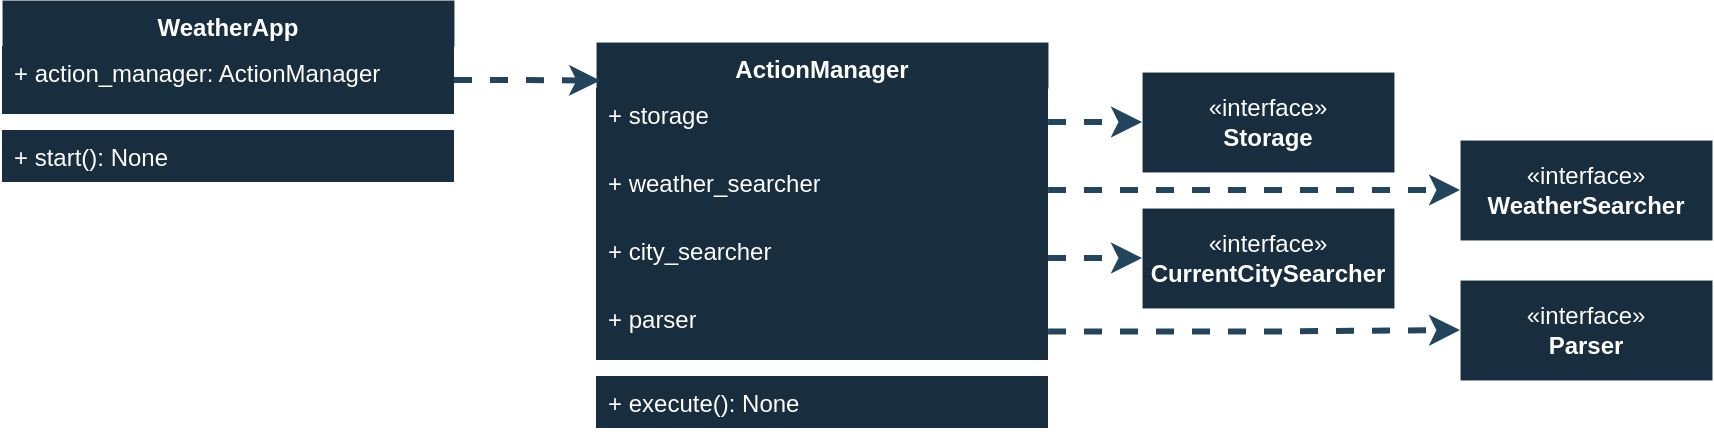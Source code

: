 <mxfile version="22.1.16" type="github" pages="6">
  <diagram id="KuB1bS36A-H7sEzaAtx8" name="New_scheme">
    <mxGraphModel dx="236" dy="543" grid="0" gridSize="10" guides="1" tooltips="1" connect="1" arrows="1" fold="1" page="0" pageScale="1" pageWidth="850" pageHeight="1100" math="0" shadow="0">
      <root>
        <mxCell id="0" />
        <mxCell id="1" parent="0" />
        <mxCell id="eSLVxl0qPu1PVSJZJWVA-12" value="WeatherApp" style="swimlane;fontStyle=1;align=center;verticalAlign=top;childLayout=stackLayout;horizontal=1;startSize=23;horizontalStack=0;resizeParent=1;resizeParentMax=0;resizeLast=0;collapsible=1;marginBottom=0;whiteSpace=wrap;html=1;labelBackgroundColor=none;fillColor=#182E3E;strokeColor=#FFFFFF;fontColor=#FFFFFF;strokeWidth=0;" parent="1" vertex="1">
          <mxGeometry x="1171" y="109" width="226" height="91" as="geometry" />
        </mxCell>
        <mxCell id="eSLVxl0qPu1PVSJZJWVA-44" value="+ action_manager: ActionManager" style="text;strokeColor=none;fillColor=#182E3E;align=left;verticalAlign=top;spacingLeft=4;spacingRight=4;overflow=hidden;rotatable=0;points=[[0,0.5],[1,0.5]];portConstraint=eastwest;whiteSpace=wrap;html=1;labelBackgroundColor=none;fontColor=#FFFFFF;" parent="eSLVxl0qPu1PVSJZJWVA-12" vertex="1">
          <mxGeometry y="23" width="226" height="34" as="geometry" />
        </mxCell>
        <mxCell id="eSLVxl0qPu1PVSJZJWVA-13" value="" style="line;strokeWidth=1;fillColor=#182E3E;align=left;verticalAlign=middle;spacingTop=-1;spacingLeft=3;spacingRight=3;rotatable=0;labelPosition=right;points=[];portConstraint=eastwest;strokeColor=#FFFFFF;labelBackgroundColor=none;fontColor=#FFFFFF;" parent="eSLVxl0qPu1PVSJZJWVA-12" vertex="1">
          <mxGeometry y="57" width="226" height="8" as="geometry" />
        </mxCell>
        <mxCell id="eSLVxl0qPu1PVSJZJWVA-15" value="+ start(): None" style="text;strokeColor=none;fillColor=#182E3E;align=left;verticalAlign=top;spacingLeft=4;spacingRight=4;overflow=hidden;rotatable=0;points=[[0,0.5],[1,0.5]];portConstraint=eastwest;whiteSpace=wrap;html=1;labelBackgroundColor=none;fontColor=#FFFFFF;" parent="eSLVxl0qPu1PVSJZJWVA-12" vertex="1">
          <mxGeometry y="65" width="226" height="26" as="geometry" />
        </mxCell>
        <mxCell id="GuUx6wy-cn_m_5eSOaul-1" value="«interface»&lt;br&gt;&lt;b&gt;CurrentCitySearcher&lt;/b&gt;" style="html=1;whiteSpace=wrap;labelBackgroundColor=none;fillColor=#182E3E;strokeColor=#FFFFFF;fontColor=#FFFFFF;strokeWidth=0;" parent="1" vertex="1">
          <mxGeometry x="1741" y="213" width="126" height="50" as="geometry" />
        </mxCell>
        <mxCell id="GuUx6wy-cn_m_5eSOaul-2" value="«interface»&lt;br&gt;&lt;b&gt;WeatherSearcher&lt;/b&gt;" style="html=1;whiteSpace=wrap;labelBackgroundColor=none;fillColor=#182E3E;strokeColor=#FFFFFF;fontColor=#FFFFFF;strokeWidth=0;" parent="1" vertex="1">
          <mxGeometry x="1900" y="179" width="126" height="50" as="geometry" />
        </mxCell>
        <mxCell id="GuUx6wy-cn_m_5eSOaul-3" value="«interface»&lt;br&gt;&lt;b&gt;Storage&lt;/b&gt;" style="html=1;whiteSpace=wrap;labelBackgroundColor=none;fillColor=#182E3E;strokeColor=#FFFFFF;fontColor=#FFFFFF;strokeWidth=0;" parent="1" vertex="1">
          <mxGeometry x="1741" y="145" width="126" height="50" as="geometry" />
        </mxCell>
        <mxCell id="GuUx6wy-cn_m_5eSOaul-16" style="edgeStyle=orthogonalEdgeStyle;rounded=0;orthogonalLoop=1;jettySize=auto;html=1;exitX=1;exitY=0.5;exitDx=0;exitDy=0;entryX=0;entryY=0.5;entryDx=0;entryDy=0;dashed=1;strokeWidth=3;strokeColor=#23445D;" parent="1" source="GuUx6wy-cn_m_5eSOaul-8" target="GuUx6wy-cn_m_5eSOaul-3" edge="1">
          <mxGeometry relative="1" as="geometry" />
        </mxCell>
        <mxCell id="GuUx6wy-cn_m_5eSOaul-17" style="edgeStyle=orthogonalEdgeStyle;rounded=0;orthogonalLoop=1;jettySize=auto;html=1;exitX=1;exitY=0.5;exitDx=0;exitDy=0;entryX=0;entryY=0.5;entryDx=0;entryDy=0;strokeColor=#23445D;dashed=1;strokeWidth=3;" parent="1" source="GuUx6wy-cn_m_5eSOaul-9" target="GuUx6wy-cn_m_5eSOaul-2" edge="1">
          <mxGeometry relative="1" as="geometry" />
        </mxCell>
        <mxCell id="A5em4rU-gxryMQRluAC--3" style="edgeStyle=orthogonalEdgeStyle;rounded=0;orthogonalLoop=1;jettySize=auto;html=1;exitX=1;exitY=0.75;exitDx=0;exitDy=0;entryX=0;entryY=0.5;entryDx=0;entryDy=0;dashed=1;strokeWidth=3;strokeColor=#23445D;" edge="1" parent="1" source="GuUx6wy-cn_m_5eSOaul-7" target="A5em4rU-gxryMQRluAC--2">
          <mxGeometry relative="1" as="geometry" />
        </mxCell>
        <mxCell id="GuUx6wy-cn_m_5eSOaul-7" value="ActionManager" style="swimlane;fontStyle=1;align=center;verticalAlign=top;childLayout=stackLayout;horizontal=1;startSize=23;horizontalStack=0;resizeParent=1;resizeParentMax=0;resizeLast=0;collapsible=1;marginBottom=0;whiteSpace=wrap;html=1;labelBackgroundColor=none;fillColor=#182E3E;strokeColor=#FFFFFF;fontColor=#FFFFFF;strokeWidth=0;" parent="1" vertex="1">
          <mxGeometry x="1468" y="130" width="226" height="193" as="geometry" />
        </mxCell>
        <mxCell id="GuUx6wy-cn_m_5eSOaul-8" value="+ storage" style="text;strokeColor=none;fillColor=#182E3E;align=left;verticalAlign=top;spacingLeft=4;spacingRight=4;overflow=hidden;rotatable=0;points=[[0,0.5],[1,0.5]];portConstraint=eastwest;whiteSpace=wrap;html=1;labelBackgroundColor=none;fontColor=#FFFFFF;" parent="GuUx6wy-cn_m_5eSOaul-7" vertex="1">
          <mxGeometry y="23" width="226" height="34" as="geometry" />
        </mxCell>
        <mxCell id="GuUx6wy-cn_m_5eSOaul-9" value="+ weather_searcher" style="text;strokeColor=none;fillColor=#182E3E;align=left;verticalAlign=top;spacingLeft=4;spacingRight=4;overflow=hidden;rotatable=0;points=[[0,0.5],[1,0.5]];portConstraint=eastwest;whiteSpace=wrap;html=1;labelBackgroundColor=none;fontColor=#FFFFFF;" parent="GuUx6wy-cn_m_5eSOaul-7" vertex="1">
          <mxGeometry y="57" width="226" height="34" as="geometry" />
        </mxCell>
        <mxCell id="GuUx6wy-cn_m_5eSOaul-10" value="+ city_searcher" style="text;strokeColor=none;fillColor=#182E3E;align=left;verticalAlign=top;spacingLeft=4;spacingRight=4;overflow=hidden;rotatable=0;points=[[0,0.5],[1,0.5]];portConstraint=eastwest;whiteSpace=wrap;html=1;labelBackgroundColor=none;fontColor=#FFFFFF;" parent="GuUx6wy-cn_m_5eSOaul-7" vertex="1">
          <mxGeometry y="91" width="226" height="34" as="geometry" />
        </mxCell>
        <mxCell id="A5em4rU-gxryMQRluAC--1" value="+ parser" style="text;strokeColor=none;fillColor=#182E3E;align=left;verticalAlign=top;spacingLeft=4;spacingRight=4;overflow=hidden;rotatable=0;points=[[0,0.5],[1,0.5]];portConstraint=eastwest;whiteSpace=wrap;html=1;labelBackgroundColor=none;fontColor=#FFFFFF;" vertex="1" parent="GuUx6wy-cn_m_5eSOaul-7">
          <mxGeometry y="125" width="226" height="34" as="geometry" />
        </mxCell>
        <mxCell id="GuUx6wy-cn_m_5eSOaul-12" value="" style="line;strokeWidth=1;fillColor=#182E3E;align=left;verticalAlign=middle;spacingTop=-1;spacingLeft=3;spacingRight=3;rotatable=0;labelPosition=right;points=[];portConstraint=eastwest;strokeColor=#FFFFFF;labelBackgroundColor=none;fontColor=#FFFFFF;" parent="GuUx6wy-cn_m_5eSOaul-7" vertex="1">
          <mxGeometry y="159" width="226" height="8" as="geometry" />
        </mxCell>
        <mxCell id="GuUx6wy-cn_m_5eSOaul-13" value="+ execute(): None" style="text;strokeColor=none;fillColor=#182E3E;align=left;verticalAlign=top;spacingLeft=4;spacingRight=4;overflow=hidden;rotatable=0;points=[[0,0.5],[1,0.5]];portConstraint=eastwest;whiteSpace=wrap;html=1;labelBackgroundColor=none;fontColor=#FFFFFF;" parent="GuUx6wy-cn_m_5eSOaul-7" vertex="1">
          <mxGeometry y="167" width="226" height="26" as="geometry" />
        </mxCell>
        <mxCell id="GuUx6wy-cn_m_5eSOaul-14" style="edgeStyle=orthogonalEdgeStyle;rounded=0;orthogonalLoop=1;jettySize=auto;html=1;exitX=1;exitY=0.5;exitDx=0;exitDy=0;entryX=0.009;entryY=0.1;entryDx=0;entryDy=0;entryPerimeter=0;dashed=1;strokeWidth=3;strokeColor=#23445D;" parent="1" source="eSLVxl0qPu1PVSJZJWVA-44" target="GuUx6wy-cn_m_5eSOaul-7" edge="1">
          <mxGeometry relative="1" as="geometry" />
        </mxCell>
        <mxCell id="GuUx6wy-cn_m_5eSOaul-18" style="edgeStyle=orthogonalEdgeStyle;rounded=0;orthogonalLoop=1;jettySize=auto;html=1;exitX=1;exitY=0.5;exitDx=0;exitDy=0;entryX=0;entryY=0.5;entryDx=0;entryDy=0;strokeColor=#23445D;dashed=1;strokeWidth=3;" parent="1" source="GuUx6wy-cn_m_5eSOaul-10" target="GuUx6wy-cn_m_5eSOaul-1" edge="1">
          <mxGeometry relative="1" as="geometry" />
        </mxCell>
        <mxCell id="A5em4rU-gxryMQRluAC--2" value="«interface»&lt;br&gt;&lt;b&gt;Parser&lt;/b&gt;" style="html=1;whiteSpace=wrap;labelBackgroundColor=none;fillColor=#182E3E;strokeColor=#FFFFFF;fontColor=#FFFFFF;strokeWidth=0;" vertex="1" parent="1">
          <mxGeometry x="1900" y="249" width="126" height="50" as="geometry" />
        </mxCell>
      </root>
    </mxGraphModel>
  </diagram>
  <diagram id="93b1b9ACabe2tigzqsOj" name="entire_scheme">
    <mxGraphModel dx="-394" dy="433" grid="0" gridSize="10" guides="1" tooltips="1" connect="1" arrows="1" fold="1" page="0" pageScale="1" pageWidth="850" pageHeight="1100" math="0" shadow="0">
      <root>
        <mxCell id="0" />
        <mxCell id="1" parent="0" />
        <mxCell id="PZ9x3JFM8YZ8waJb4UYE-1" value="GetterApiResponse" style="swimlane;fontStyle=1;align=center;verticalAlign=top;childLayout=stackLayout;horizontal=1;startSize=26;horizontalStack=0;resizeParent=1;resizeParentMax=0;resizeLast=0;collapsible=1;marginBottom=0;whiteSpace=wrap;html=1;labelBackgroundColor=none;fillColor=#182E3E;strokeColor=#FFFFFF;fontColor=#FFFFFF;strokeWidth=0;" parent="1" vertex="1">
          <mxGeometry x="1132" y="648" width="200" height="86" as="geometry" />
        </mxCell>
        <mxCell id="PZ9x3JFM8YZ8waJb4UYE-2" value="" style="line;strokeWidth=1;fillColor=none;align=left;verticalAlign=middle;spacingTop=-1;spacingLeft=3;spacingRight=3;rotatable=0;labelPosition=right;points=[];portConstraint=eastwest;strokeColor=#FFFFFF;labelBackgroundColor=none;fontColor=#FFFFFF;" parent="PZ9x3JFM8YZ8waJb4UYE-1" vertex="1">
          <mxGeometry y="26" width="200" height="8" as="geometry" />
        </mxCell>
        <mxCell id="PZ9x3JFM8YZ8waJb4UYE-3" value="+ get_weather_data(str): dict" style="text;strokeColor=none;fillColor=#182E3E;align=left;verticalAlign=top;spacingLeft=4;spacingRight=4;overflow=hidden;rotatable=0;points=[[0,0.5],[1,0.5]];portConstraint=eastwest;whiteSpace=wrap;html=1;labelBackgroundColor=none;fontColor=#FFFFFF;" parent="PZ9x3JFM8YZ8waJb4UYE-1" vertex="1">
          <mxGeometry y="34" width="200" height="26" as="geometry" />
        </mxCell>
        <mxCell id="PZ9x3JFM8YZ8waJb4UYE-4" value="+ get_current_city(): str" style="text;strokeColor=none;fillColor=#182E3E;align=left;verticalAlign=top;spacingLeft=4;spacingRight=4;overflow=hidden;rotatable=0;points=[[0,0.5],[1,0.5]];portConstraint=eastwest;whiteSpace=wrap;html=1;labelBackgroundColor=none;fontColor=#FFFFFF;" parent="PZ9x3JFM8YZ8waJb4UYE-1" vertex="1">
          <mxGeometry y="60" width="200" height="26" as="geometry" />
        </mxCell>
        <mxCell id="PZ9x3JFM8YZ8waJb4UYE-5" value="«interface»&lt;br&gt;&lt;b&gt;CurrentCitySearcher&lt;/b&gt;" style="html=1;whiteSpace=wrap;labelBackgroundColor=none;fillColor=#182E3E;strokeColor=#FFFFFF;fontColor=#FFFFFF;strokeWidth=0;" parent="1" vertex="1">
          <mxGeometry x="1420" y="696" width="135" height="50" as="geometry" />
        </mxCell>
        <mxCell id="PZ9x3JFM8YZ8waJb4UYE-6" style="edgeStyle=orthogonalEdgeStyle;rounded=0;orthogonalLoop=1;jettySize=auto;html=1;exitX=0.5;exitY=0;exitDx=0;exitDy=0;endArrow=diamondThin;endFill=1;labelBackgroundColor=none;strokeColor=#23445D;fontColor=default;strokeWidth=3;startArrow=open;startFill=0;" parent="1" edge="1">
          <mxGeometry relative="1" as="geometry">
            <mxPoint x="980" y="648" as="sourcePoint" />
            <mxPoint x="1118" y="558" as="targetPoint" />
            <Array as="points">
              <mxPoint x="980" y="603" />
              <mxPoint x="1118" y="603" />
              <mxPoint x="1118" y="558" />
            </Array>
          </mxGeometry>
        </mxCell>
        <mxCell id="PZ9x3JFM8YZ8waJb4UYE-7" style="edgeStyle=orthogonalEdgeStyle;rounded=0;orthogonalLoop=1;jettySize=auto;html=1;exitX=0.5;exitY=0;exitDx=0;exitDy=0;endArrow=diamondThin;endFill=1;labelBackgroundColor=none;strokeColor=#23445D;fontColor=default;strokeWidth=3;startArrow=open;startFill=0;" parent="1" source="PZ9x3JFM8YZ8waJb4UYE-1" edge="1">
          <mxGeometry relative="1" as="geometry">
            <mxPoint x="1118" y="558" as="targetPoint" />
            <Array as="points">
              <mxPoint x="1232" y="603" />
              <mxPoint x="1118" y="603" />
              <mxPoint x="1118" y="558" />
            </Array>
          </mxGeometry>
        </mxCell>
        <mxCell id="PZ9x3JFM8YZ8waJb4UYE-8" value="WeatherInfo" style="swimlane;fontStyle=0;childLayout=stackLayout;horizontal=1;startSize=26;fillColor=#182E3E;horizontalStack=0;resizeParent=1;resizeParentMax=0;resizeLast=0;collapsible=1;marginBottom=0;whiteSpace=wrap;html=1;labelBackgroundColor=none;strokeColor=#FFFFFF;fontColor=#FFFFFF;strokeWidth=0;" parent="1" vertex="1">
          <mxGeometry x="910" y="648" width="140" height="78" as="geometry" />
        </mxCell>
        <mxCell id="PZ9x3JFM8YZ8waJb4UYE-9" value="+&amp;nbsp;date: datetime" style="text;strokeColor=none;fillColor=#182E3E;align=left;verticalAlign=top;spacingLeft=4;spacingRight=4;overflow=hidden;rotatable=0;points=[[0,0.5],[1,0.5]];portConstraint=eastwest;whiteSpace=wrap;html=1;labelBackgroundColor=none;fontColor=#FFFFFF;" parent="PZ9x3JFM8YZ8waJb4UYE-8" vertex="1">
          <mxGeometry y="26" width="140" height="26" as="geometry" />
        </mxCell>
        <mxCell id="PZ9x3JFM8YZ8waJb4UYE-10" value="+ ..." style="text;strokeColor=none;fillColor=#182E3E;align=left;verticalAlign=top;spacingLeft=4;spacingRight=4;overflow=hidden;rotatable=0;points=[[0,0.5],[1,0.5]];portConstraint=eastwest;whiteSpace=wrap;html=1;labelBackgroundColor=none;fontColor=#FFFFFF;" parent="PZ9x3JFM8YZ8waJb4UYE-8" vertex="1">
          <mxGeometry y="52" width="140" height="26" as="geometry" />
        </mxCell>
        <mxCell id="PZ9x3JFM8YZ8waJb4UYE-11" style="edgeStyle=orthogonalEdgeStyle;rounded=0;orthogonalLoop=1;jettySize=auto;html=1;exitX=1;exitY=0.5;exitDx=0;exitDy=0;entryX=0;entryY=0.5;entryDx=0;entryDy=0;strokeWidth=3;endArrow=open;endFill=0;strokeColor=#23445D;dashed=1;" parent="1" source="PZ9x3JFM8YZ8waJb4UYE-4" target="PZ9x3JFM8YZ8waJb4UYE-5" edge="1">
          <mxGeometry relative="1" as="geometry" />
        </mxCell>
        <mxCell id="PZ9x3JFM8YZ8waJb4UYE-12" value="MainMenu" style="swimlane;fontStyle=1;align=center;verticalAlign=top;childLayout=stackLayout;horizontal=1;startSize=26;horizontalStack=0;resizeParent=1;resizeParentMax=0;resizeLast=0;collapsible=1;marginBottom=0;whiteSpace=wrap;html=1;labelBackgroundColor=none;fillColor=#182E3E;strokeColor=#FFFFFF;fontColor=#FFFFFF;strokeWidth=0;" parent="1" vertex="1">
          <mxGeometry x="1185" y="80" width="226" height="94" as="geometry" />
        </mxCell>
        <mxCell id="PZ9x3JFM8YZ8waJb4UYE-13" value="" style="line;strokeWidth=1;fillColor=#182E3E;align=left;verticalAlign=middle;spacingTop=-1;spacingLeft=3;spacingRight=3;rotatable=0;labelPosition=right;points=[];portConstraint=eastwest;strokeColor=#FFFFFF;labelBackgroundColor=none;fontColor=#FFFFFF;" parent="PZ9x3JFM8YZ8waJb4UYE-12" vertex="1">
          <mxGeometry y="26" width="226" height="8" as="geometry" />
        </mxCell>
        <mxCell id="PZ9x3JFM8YZ8waJb4UYE-14" value="+ get_storage(str): Storage" style="text;strokeColor=none;fillColor=#182E3E;align=left;verticalAlign=top;spacingLeft=4;spacingRight=4;overflow=hidden;rotatable=0;points=[[0,0.5],[1,0.5]];portConstraint=eastwest;whiteSpace=wrap;html=1;labelBackgroundColor=none;fontColor=#FFFFFF;" parent="PZ9x3JFM8YZ8waJb4UYE-12" vertex="1">
          <mxGeometry y="34" width="226" height="34" as="geometry" />
        </mxCell>
        <mxCell id="PZ9x3JFM8YZ8waJb4UYE-15" value="+ start(Storage): None" style="text;strokeColor=none;fillColor=#182E3E;align=left;verticalAlign=top;spacingLeft=4;spacingRight=4;overflow=hidden;rotatable=0;points=[[0,0.5],[1,0.5]];portConstraint=eastwest;whiteSpace=wrap;html=1;labelBackgroundColor=none;fontColor=#FFFFFF;" parent="PZ9x3JFM8YZ8waJb4UYE-12" vertex="1">
          <mxGeometry y="68" width="226" height="26" as="geometry" />
        </mxCell>
        <mxCell id="PZ9x3JFM8YZ8waJb4UYE-16" value="AppProcessor" style="swimlane;fontStyle=1;align=center;verticalAlign=top;childLayout=stackLayout;horizontal=1;startSize=26;horizontalStack=0;resizeParent=1;resizeParentMax=0;resizeLast=0;collapsible=1;marginBottom=0;whiteSpace=wrap;html=1;labelBackgroundColor=none;fillColor=#182E3E;strokeColor=#FFFFFF;fontColor=#FFFFFF;strokeWidth=0;" parent="1" vertex="1">
          <mxGeometry x="1006" y="420" width="230" height="138" as="geometry" />
        </mxCell>
        <mxCell id="PZ9x3JFM8YZ8waJb4UYE-17" value="+ storage: Storage" style="text;strokeColor=none;fillColor=#182E3E;align=left;verticalAlign=top;spacingLeft=4;spacingRight=4;overflow=hidden;rotatable=0;points=[[0,0.5],[1,0.5]];portConstraint=eastwest;whiteSpace=wrap;html=1;labelBackgroundColor=none;fontColor=#FFFFFF;" parent="PZ9x3JFM8YZ8waJb4UYE-16" vertex="1">
          <mxGeometry y="26" width="230" height="26" as="geometry" />
        </mxCell>
        <mxCell id="PZ9x3JFM8YZ8waJb4UYE-18" value="" style="line;strokeWidth=1;fillColor=none;align=left;verticalAlign=middle;spacingTop=-1;spacingLeft=3;spacingRight=3;rotatable=0;labelPosition=right;points=[];portConstraint=eastwest;strokeColor=#FFFFFF;labelBackgroundColor=none;fontColor=#FFFFFF;" parent="PZ9x3JFM8YZ8waJb4UYE-16" vertex="1">
          <mxGeometry y="52" width="230" height="8" as="geometry" />
        </mxCell>
        <mxCell id="PZ9x3JFM8YZ8waJb4UYE-19" value="+ print_weather_data(str): None" style="text;strokeColor=none;fillColor=#182E3E;align=left;verticalAlign=top;spacingLeft=4;spacingRight=4;overflow=hidden;rotatable=0;points=[[0,0.5],[1,0.5]];portConstraint=eastwest;whiteSpace=wrap;html=1;labelBackgroundColor=none;fontColor=#FFFFFF;" parent="PZ9x3JFM8YZ8waJb4UYE-16" vertex="1">
          <mxGeometry y="60" width="230" height="26" as="geometry" />
        </mxCell>
        <mxCell id="PZ9x3JFM8YZ8waJb4UYE-20" value="+ parse_weather_data(dict): WeatherInfo" style="text;strokeColor=none;fillColor=#182E3E;align=left;verticalAlign=top;spacingLeft=4;spacingRight=4;overflow=hidden;rotatable=0;points=[[0,0.5],[1,0.5]];portConstraint=eastwest;whiteSpace=wrap;html=1;labelBackgroundColor=none;fontColor=#FFFFFF;" parent="PZ9x3JFM8YZ8waJb4UYE-16" vertex="1">
          <mxGeometry y="86" width="230" height="26" as="geometry" />
        </mxCell>
        <mxCell id="PZ9x3JFM8YZ8waJb4UYE-21" value="+ processing_weather_data(str): type" style="text;strokeColor=none;fillColor=#182E3E;align=left;verticalAlign=top;spacingLeft=4;spacingRight=4;overflow=hidden;rotatable=0;points=[[0,0.5],[1,0.5]];portConstraint=eastwest;whiteSpace=wrap;html=1;labelBackgroundColor=none;fontColor=#FFFFFF;" parent="PZ9x3JFM8YZ8waJb4UYE-16" vertex="1">
          <mxGeometry y="112" width="230" height="26" as="geometry" />
        </mxCell>
        <mxCell id="PZ9x3JFM8YZ8waJb4UYE-22" value="AppStorage" style="swimlane;fontStyle=1;align=center;verticalAlign=top;childLayout=stackLayout;horizontal=1;startSize=26;horizontalStack=0;resizeParent=1;resizeParentMax=0;resizeLast=0;collapsible=1;marginBottom=0;whiteSpace=wrap;html=1;labelBackgroundColor=none;fillColor=#182E3E;strokeColor=#FFFFFF;fontColor=#FFFFFF;strokeWidth=0;" parent="1" vertex="1">
          <mxGeometry x="1324" y="420" width="204" height="140" as="geometry" />
        </mxCell>
        <mxCell id="PZ9x3JFM8YZ8waJb4UYE-23" value="+ storage: Storage" style="text;strokeColor=none;fillColor=#182E3E;align=left;verticalAlign=top;spacingLeft=4;spacingRight=4;overflow=hidden;rotatable=0;points=[[0,0.5],[1,0.5]];portConstraint=eastwest;whiteSpace=wrap;html=1;labelBackgroundColor=none;fontColor=#FFFFFF;" parent="PZ9x3JFM8YZ8waJb4UYE-22" vertex="1">
          <mxGeometry y="26" width="204" height="26" as="geometry" />
        </mxCell>
        <mxCell id="PZ9x3JFM8YZ8waJb4UYE-24" value="" style="line;strokeWidth=1;fillColor=none;align=left;verticalAlign=middle;spacingTop=-1;spacingLeft=3;spacingRight=3;rotatable=0;labelPosition=right;points=[];portConstraint=eastwest;strokeColor=#FFFFFF;labelBackgroundColor=none;fontColor=#FFFFFF;" parent="PZ9x3JFM8YZ8waJb4UYE-22" vertex="1">
          <mxGeometry y="52" width="204" height="10" as="geometry" />
        </mxCell>
        <mxCell id="PZ9x3JFM8YZ8waJb4UYE-25" value="+ print_last_n_request(int): None" style="text;strokeColor=none;fillColor=#182E3E;align=left;verticalAlign=top;spacingLeft=4;spacingRight=4;overflow=hidden;rotatable=0;points=[[0,0.5],[1,0.5]];portConstraint=eastwest;whiteSpace=wrap;html=1;labelBackgroundColor=none;fontColor=#FFFFFF;" parent="PZ9x3JFM8YZ8waJb4UYE-22" vertex="1">
          <mxGeometry y="62" width="204" height="26" as="geometry" />
        </mxCell>
        <mxCell id="PZ9x3JFM8YZ8waJb4UYE-26" value="+ delete_request_history(): None" style="text;strokeColor=none;fillColor=#182E3E;align=left;verticalAlign=top;spacingLeft=4;spacingRight=4;overflow=hidden;rotatable=0;points=[[0,0.5],[1,0.5]];portConstraint=eastwest;whiteSpace=wrap;html=1;labelBackgroundColor=none;fontColor=#FFFFFF;" parent="PZ9x3JFM8YZ8waJb4UYE-22" vertex="1">
          <mxGeometry y="88" width="204" height="26" as="geometry" />
        </mxCell>
        <mxCell id="PZ9x3JFM8YZ8waJb4UYE-27" value="+ save_data(dict): None" style="text;strokeColor=none;fillColor=#182E3E;align=left;verticalAlign=top;spacingLeft=4;spacingRight=4;overflow=hidden;rotatable=0;points=[[0,0.5],[1,0.5]];portConstraint=eastwest;whiteSpace=wrap;html=1;labelBackgroundColor=none;fontColor=#FFFFFF;" parent="PZ9x3JFM8YZ8waJb4UYE-22" vertex="1">
          <mxGeometry y="114" width="204" height="26" as="geometry" />
        </mxCell>
        <mxCell id="PZ9x3JFM8YZ8waJb4UYE-28" value="«interface»&lt;br&gt;&lt;b&gt;Storage&lt;/b&gt;" style="html=1;whiteSpace=wrap;labelBackgroundColor=none;fillColor=#182E3E;strokeColor=#FFFFFF;fontColor=#FFFFFF;strokeWidth=0;" parent="1" vertex="1">
          <mxGeometry x="1499" y="106" width="110" height="50" as="geometry" />
        </mxCell>
        <mxCell id="PZ9x3JFM8YZ8waJb4UYE-29" style="edgeStyle=orthogonalEdgeStyle;rounded=0;orthogonalLoop=1;jettySize=auto;html=1;exitX=0.008;exitY=0.156;exitDx=0;exitDy=0;entryX=1;entryY=0.25;entryDx=0;entryDy=0;labelBackgroundColor=none;strokeColor=#23445D;fontColor=default;strokeWidth=3;exitPerimeter=0;dashed=1;endArrow=open;endFill=0;" parent="1" source="PZ9x3JFM8YZ8waJb4UYE-30" edge="1">
          <mxGeometry relative="1" as="geometry">
            <Array as="points" />
            <mxPoint x="1093" y="243" as="targetPoint" />
          </mxGeometry>
        </mxCell>
        <mxCell id="PZ9x3JFM8YZ8waJb4UYE-30" value="WeatherAppAPI" style="swimlane;fontStyle=1;align=center;verticalAlign=top;childLayout=stackLayout;horizontal=1;startSize=26;horizontalStack=0;resizeParent=1;resizeParentMax=0;resizeLast=0;collapsible=1;marginBottom=0;whiteSpace=wrap;html=1;labelBackgroundColor=none;fillColor=#182E3E;strokeColor=#FFFFFF;fontColor=#FFFFFF;strokeWidth=0;" parent="1" vertex="1">
          <mxGeometry x="1179" y="230" width="226" height="86" as="geometry" />
        </mxCell>
        <mxCell id="PZ9x3JFM8YZ8waJb4UYE-31" value="+ storage: Storage" style="text;strokeColor=none;fillColor=#182E3E;align=left;verticalAlign=top;spacingLeft=4;spacingRight=4;overflow=hidden;rotatable=0;points=[[0,0.5],[1,0.5]];portConstraint=eastwest;whiteSpace=wrap;html=1;labelBackgroundColor=none;fontColor=#FFFFFF;" parent="PZ9x3JFM8YZ8waJb4UYE-30" vertex="1">
          <mxGeometry y="26" width="226" height="26" as="geometry" />
        </mxCell>
        <mxCell id="PZ9x3JFM8YZ8waJb4UYE-32" value="" style="line;strokeWidth=1;fillColor=#182E3E;align=left;verticalAlign=middle;spacingTop=-1;spacingLeft=3;spacingRight=3;rotatable=0;labelPosition=right;points=[];portConstraint=eastwest;strokeColor=#FFFFFF;labelBackgroundColor=none;fontColor=#FFFFFF;" parent="PZ9x3JFM8YZ8waJb4UYE-30" vertex="1">
          <mxGeometry y="52" width="226" height="8" as="geometry" />
        </mxCell>
        <mxCell id="PZ9x3JFM8YZ8waJb4UYE-33" value="+ execute_action(MenuAction): None" style="text;strokeColor=none;fillColor=#182E3E;align=left;verticalAlign=top;spacingLeft=4;spacingRight=4;overflow=hidden;rotatable=0;points=[[0,0.5],[1,0.5]];portConstraint=eastwest;whiteSpace=wrap;html=1;labelBackgroundColor=none;fontColor=#FFFFFF;" parent="PZ9x3JFM8YZ8waJb4UYE-30" vertex="1">
          <mxGeometry y="60" width="226" height="26" as="geometry" />
        </mxCell>
        <mxCell id="PZ9x3JFM8YZ8waJb4UYE-34" style="edgeStyle=orthogonalEdgeStyle;rounded=0;orthogonalLoop=1;jettySize=auto;html=1;exitX=0.5;exitY=0;exitDx=0;exitDy=0;endArrow=none;endFill=0;startArrow=open;startFill=0;labelBackgroundColor=none;strokeColor=#23445D;fontColor=default;strokeWidth=3;dashed=1;" parent="1" source="PZ9x3JFM8YZ8waJb4UYE-30" edge="1">
          <mxGeometry relative="1" as="geometry">
            <Array as="points">
              <mxPoint x="1292" y="174" />
            </Array>
            <mxPoint x="1292" y="174" as="targetPoint" />
          </mxGeometry>
        </mxCell>
        <mxCell id="PZ9x3JFM8YZ8waJb4UYE-35" style="edgeStyle=orthogonalEdgeStyle;rounded=0;orthogonalLoop=1;jettySize=auto;html=1;exitX=0.5;exitY=0;exitDx=0;exitDy=0;entryX=0.503;entryY=1.015;entryDx=0;entryDy=0;entryPerimeter=0;endArrow=diamondThin;endFill=1;labelBackgroundColor=none;strokeColor=#23445D;fontColor=default;strokeWidth=3;startArrow=open;startFill=0;" parent="1" source="PZ9x3JFM8YZ8waJb4UYE-16" target="PZ9x3JFM8YZ8waJb4UYE-33" edge="1">
          <mxGeometry relative="1" as="geometry" />
        </mxCell>
        <mxCell id="PZ9x3JFM8YZ8waJb4UYE-36" style="edgeStyle=orthogonalEdgeStyle;rounded=0;orthogonalLoop=1;jettySize=auto;html=1;exitX=0.5;exitY=0;exitDx=0;exitDy=0;entryX=0.503;entryY=1.015;entryDx=0;entryDy=0;entryPerimeter=0;endArrow=diamondThin;endFill=1;labelBackgroundColor=none;strokeColor=#23445D;fontColor=default;strokeWidth=3;startArrow=open;startFill=0;" parent="1" source="PZ9x3JFM8YZ8waJb4UYE-22" target="PZ9x3JFM8YZ8waJb4UYE-33" edge="1">
          <mxGeometry relative="1" as="geometry" />
        </mxCell>
        <mxCell id="PZ9x3JFM8YZ8waJb4UYE-37" value="MenuAction(StrEnum)" style="swimlane;fontStyle=0;childLayout=stackLayout;horizontal=1;startSize=26;fillColor=#182E3E;horizontalStack=0;resizeParent=1;resizeParentMax=0;resizeLast=0;collapsible=1;marginBottom=0;whiteSpace=wrap;html=1;labelBackgroundColor=none;strokeColor=#FFFFFF;fontColor=#FFFFFF;strokeWidth=0;" parent="1" vertex="1">
          <mxGeometry x="943" y="230" width="150" height="52" as="geometry" />
        </mxCell>
        <mxCell id="PZ9x3JFM8YZ8waJb4UYE-38" value="+ ..." style="text;strokeColor=none;fillColor=#182E3E;align=left;verticalAlign=top;spacingLeft=4;spacingRight=4;overflow=hidden;rotatable=0;points=[[0,0.5],[1,0.5]];portConstraint=eastwest;whiteSpace=wrap;html=1;labelBackgroundColor=none;fontColor=#FFFFFF;" parent="PZ9x3JFM8YZ8waJb4UYE-37" vertex="1">
          <mxGeometry y="26" width="150" height="26" as="geometry" />
        </mxCell>
        <mxCell id="PZ9x3JFM8YZ8waJb4UYE-39" style="edgeStyle=orthogonalEdgeStyle;rounded=0;orthogonalLoop=1;jettySize=auto;html=1;entryX=0;entryY=0.5;entryDx=0;entryDy=0;strokeColor=#23445D;strokeWidth=3;dashed=1;endArrow=open;endFill=0;" parent="1" target="PZ9x3JFM8YZ8waJb4UYE-27" edge="1">
          <mxGeometry relative="1" as="geometry">
            <mxPoint x="1236" y="546" as="sourcePoint" />
            <Array as="points">
              <mxPoint x="1236" y="547" />
            </Array>
          </mxGeometry>
        </mxCell>
        <mxCell id="PZ9x3JFM8YZ8waJb4UYE-40" style="edgeStyle=orthogonalEdgeStyle;rounded=0;orthogonalLoop=1;jettySize=auto;html=1;exitX=1;exitY=0.5;exitDx=0;exitDy=0;entryX=0;entryY=0.5;entryDx=0;entryDy=0;strokeWidth=3;endArrow=open;endFill=0;strokeColor=#23445D;dashed=1;" parent="1" source="PZ9x3JFM8YZ8waJb4UYE-14" target="PZ9x3JFM8YZ8waJb4UYE-28" edge="1">
          <mxGeometry relative="1" as="geometry" />
        </mxCell>
      </root>
    </mxGraphModel>
  </diagram>
  <diagram id="C5RBs43oDa-KdzZeNtuy" name="upper_level">
    <mxGraphModel dx="1534" dy="871" grid="0" gridSize="10" guides="1" tooltips="1" connect="1" arrows="1" fold="1" page="0" pageScale="1" pageWidth="827" pageHeight="1169" math="0" shadow="0">
      <root>
        <mxCell id="WIyWlLk6GJQsqaUBKTNV-0" />
        <mxCell id="WIyWlLk6GJQsqaUBKTNV-1" parent="WIyWlLk6GJQsqaUBKTNV-0" />
        <mxCell id="umTQImjbJR3cFgYW0K2t-9" value="MainMenu" style="swimlane;fontStyle=1;align=center;verticalAlign=top;childLayout=stackLayout;horizontal=1;startSize=26;horizontalStack=0;resizeParent=1;resizeParentMax=0;resizeLast=0;collapsible=1;marginBottom=0;whiteSpace=wrap;html=1;labelBackgroundColor=none;fillColor=#182E3E;strokeColor=#FFFFFF;fontColor=#FFFFFF;strokeWidth=0;" parent="WIyWlLk6GJQsqaUBKTNV-1" vertex="1">
          <mxGeometry x="722" y="140" width="226" height="94" as="geometry" />
        </mxCell>
        <mxCell id="umTQImjbJR3cFgYW0K2t-10" value="" style="line;strokeWidth=1;fillColor=#182E3E;align=left;verticalAlign=middle;spacingTop=-1;spacingLeft=3;spacingRight=3;rotatable=0;labelPosition=right;points=[];portConstraint=eastwest;strokeColor=#FFFFFF;labelBackgroundColor=none;fontColor=#FFFFFF;" parent="umTQImjbJR3cFgYW0K2t-9" vertex="1">
          <mxGeometry y="26" width="226" height="8" as="geometry" />
        </mxCell>
        <mxCell id="umTQImjbJR3cFgYW0K2t-11" value="+ get_storage(str): Storage" style="text;strokeColor=none;fillColor=#182E3E;align=left;verticalAlign=top;spacingLeft=4;spacingRight=4;overflow=hidden;rotatable=0;points=[[0,0.5],[1,0.5]];portConstraint=eastwest;whiteSpace=wrap;html=1;labelBackgroundColor=none;fontColor=#FFFFFF;" parent="umTQImjbJR3cFgYW0K2t-9" vertex="1">
          <mxGeometry y="34" width="226" height="34" as="geometry" />
        </mxCell>
        <mxCell id="umTQImjbJR3cFgYW0K2t-12" value="+ start(Storage): None" style="text;strokeColor=none;fillColor=#182E3E;align=left;verticalAlign=top;spacingLeft=4;spacingRight=4;overflow=hidden;rotatable=0;points=[[0,0.5],[1,0.5]];portConstraint=eastwest;whiteSpace=wrap;html=1;labelBackgroundColor=none;fontColor=#FFFFFF;" parent="umTQImjbJR3cFgYW0K2t-9" vertex="1">
          <mxGeometry y="68" width="226" height="26" as="geometry" />
        </mxCell>
        <mxCell id="umTQImjbJR3cFgYW0K2t-29" value="«interface»&lt;br&gt;&lt;b&gt;Storage&lt;/b&gt;" style="html=1;whiteSpace=wrap;labelBackgroundColor=none;fillColor=#182E3E;strokeColor=#FFFFFF;fontColor=#FFFFFF;strokeWidth=0;" parent="WIyWlLk6GJQsqaUBKTNV-1" vertex="1">
          <mxGeometry x="1036" y="166" width="110" height="50" as="geometry" />
        </mxCell>
        <mxCell id="umTQImjbJR3cFgYW0K2t-51" style="edgeStyle=orthogonalEdgeStyle;rounded=0;orthogonalLoop=1;jettySize=auto;html=1;exitX=0.008;exitY=0.156;exitDx=0;exitDy=0;entryX=1;entryY=0.25;entryDx=0;entryDy=0;labelBackgroundColor=none;strokeColor=#23445D;fontColor=default;strokeWidth=3;exitPerimeter=0;dashed=1;endArrow=open;endFill=0;" parent="WIyWlLk6GJQsqaUBKTNV-1" source="umTQImjbJR3cFgYW0K2t-52" edge="1">
          <mxGeometry relative="1" as="geometry">
            <Array as="points" />
            <mxPoint x="630" y="303" as="targetPoint" />
          </mxGeometry>
        </mxCell>
        <mxCell id="umTQImjbJR3cFgYW0K2t-52" value="WeatherAppAPI" style="swimlane;fontStyle=1;align=center;verticalAlign=top;childLayout=stackLayout;horizontal=1;startSize=26;horizontalStack=0;resizeParent=1;resizeParentMax=0;resizeLast=0;collapsible=1;marginBottom=0;whiteSpace=wrap;html=1;labelBackgroundColor=none;fillColor=#182E3E;strokeColor=#FFFFFF;fontColor=#FFFFFF;strokeWidth=0;" parent="WIyWlLk6GJQsqaUBKTNV-1" vertex="1">
          <mxGeometry x="716" y="290" width="226" height="86" as="geometry" />
        </mxCell>
        <mxCell id="umTQImjbJR3cFgYW0K2t-53" value="+ storage: Storage" style="text;strokeColor=none;fillColor=#182E3E;align=left;verticalAlign=top;spacingLeft=4;spacingRight=4;overflow=hidden;rotatable=0;points=[[0,0.5],[1,0.5]];portConstraint=eastwest;whiteSpace=wrap;html=1;labelBackgroundColor=none;fontColor=#FFFFFF;" parent="umTQImjbJR3cFgYW0K2t-52" vertex="1">
          <mxGeometry y="26" width="226" height="26" as="geometry" />
        </mxCell>
        <mxCell id="umTQImjbJR3cFgYW0K2t-54" value="" style="line;strokeWidth=1;fillColor=#182E3E;align=left;verticalAlign=middle;spacingTop=-1;spacingLeft=3;spacingRight=3;rotatable=0;labelPosition=right;points=[];portConstraint=eastwest;strokeColor=#FFFFFF;labelBackgroundColor=none;fontColor=#FFFFFF;" parent="umTQImjbJR3cFgYW0K2t-52" vertex="1">
          <mxGeometry y="52" width="226" height="8" as="geometry" />
        </mxCell>
        <mxCell id="umTQImjbJR3cFgYW0K2t-55" value="+ execute_action(MenuAction): None" style="text;strokeColor=none;fillColor=#182E3E;align=left;verticalAlign=top;spacingLeft=4;spacingRight=4;overflow=hidden;rotatable=0;points=[[0,0.5],[1,0.5]];portConstraint=eastwest;whiteSpace=wrap;html=1;labelBackgroundColor=none;fontColor=#FFFFFF;" parent="umTQImjbJR3cFgYW0K2t-52" vertex="1">
          <mxGeometry y="60" width="226" height="26" as="geometry" />
        </mxCell>
        <mxCell id="umTQImjbJR3cFgYW0K2t-58" style="edgeStyle=orthogonalEdgeStyle;rounded=0;orthogonalLoop=1;jettySize=auto;html=1;exitX=0.5;exitY=0;exitDx=0;exitDy=0;endArrow=none;endFill=0;startArrow=open;startFill=0;labelBackgroundColor=none;strokeColor=#23445D;fontColor=default;strokeWidth=3;dashed=1;" parent="WIyWlLk6GJQsqaUBKTNV-1" source="umTQImjbJR3cFgYW0K2t-52" edge="1">
          <mxGeometry relative="1" as="geometry">
            <Array as="points">
              <mxPoint x="829" y="234" />
            </Array>
            <mxPoint x="829" y="234" as="targetPoint" />
          </mxGeometry>
        </mxCell>
        <mxCell id="umTQImjbJR3cFgYW0K2t-63" value="MenuAction(StrEnum)" style="swimlane;fontStyle=0;childLayout=stackLayout;horizontal=1;startSize=26;fillColor=#182E3E;horizontalStack=0;resizeParent=1;resizeParentMax=0;resizeLast=0;collapsible=1;marginBottom=0;whiteSpace=wrap;html=1;labelBackgroundColor=none;strokeColor=#FFFFFF;fontColor=#FFFFFF;strokeWidth=0;" parent="WIyWlLk6GJQsqaUBKTNV-1" vertex="1">
          <mxGeometry x="480" y="290" width="150" height="52" as="geometry" />
        </mxCell>
        <mxCell id="umTQImjbJR3cFgYW0K2t-64" value="+ ..." style="text;strokeColor=none;fillColor=#182E3E;align=left;verticalAlign=top;spacingLeft=4;spacingRight=4;overflow=hidden;rotatable=0;points=[[0,0.5],[1,0.5]];portConstraint=eastwest;whiteSpace=wrap;html=1;labelBackgroundColor=none;fontColor=#FFFFFF;" parent="umTQImjbJR3cFgYW0K2t-63" vertex="1">
          <mxGeometry y="26" width="150" height="26" as="geometry" />
        </mxCell>
        <mxCell id="QpEJRGyFlIouamz-r-d9-1" style="edgeStyle=orthogonalEdgeStyle;rounded=0;orthogonalLoop=1;jettySize=auto;html=1;exitX=1;exitY=0.5;exitDx=0;exitDy=0;entryX=0;entryY=0.5;entryDx=0;entryDy=0;strokeWidth=3;endArrow=open;endFill=0;strokeColor=#23445D;dashed=1;" edge="1" parent="WIyWlLk6GJQsqaUBKTNV-1" source="umTQImjbJR3cFgYW0K2t-11" target="umTQImjbJR3cFgYW0K2t-29">
          <mxGeometry relative="1" as="geometry" />
        </mxCell>
      </root>
    </mxGraphModel>
  </diagram>
  <diagram id="RRtxWI4iG5rRKUanPXGy" name="bottom_level">
    <mxGraphModel dx="771" dy="708" grid="0" gridSize="10" guides="1" tooltips="1" connect="1" arrows="1" fold="1" page="0" pageScale="1" pageWidth="850" pageHeight="1100" math="0" shadow="0">
      <root>
        <mxCell id="0" />
        <mxCell id="1" parent="0" />
        <mxCell id="ictvwXV3fuZVK6ms2mgW-1" value="AppProcessor" style="swimlane;fontStyle=1;align=center;verticalAlign=top;childLayout=stackLayout;horizontal=1;startSize=26;horizontalStack=0;resizeParent=1;resizeParentMax=0;resizeLast=0;collapsible=1;marginBottom=0;whiteSpace=wrap;html=1;labelBackgroundColor=none;fillColor=#182E3E;strokeColor=#FFFFFF;fontColor=#FFFFFF;strokeWidth=0;" vertex="1" parent="1">
          <mxGeometry x="953" y="330" width="230" height="138" as="geometry" />
        </mxCell>
        <mxCell id="ictvwXV3fuZVK6ms2mgW-2" value="+ storage: Storage" style="text;strokeColor=none;fillColor=#182E3E;align=left;verticalAlign=top;spacingLeft=4;spacingRight=4;overflow=hidden;rotatable=0;points=[[0,0.5],[1,0.5]];portConstraint=eastwest;whiteSpace=wrap;html=1;labelBackgroundColor=none;fontColor=#FFFFFF;" vertex="1" parent="ictvwXV3fuZVK6ms2mgW-1">
          <mxGeometry y="26" width="230" height="26" as="geometry" />
        </mxCell>
        <mxCell id="ictvwXV3fuZVK6ms2mgW-3" value="" style="line;strokeWidth=1;fillColor=none;align=left;verticalAlign=middle;spacingTop=-1;spacingLeft=3;spacingRight=3;rotatable=0;labelPosition=right;points=[];portConstraint=eastwest;strokeColor=#FFFFFF;labelBackgroundColor=none;fontColor=#FFFFFF;" vertex="1" parent="ictvwXV3fuZVK6ms2mgW-1">
          <mxGeometry y="52" width="230" height="8" as="geometry" />
        </mxCell>
        <mxCell id="ictvwXV3fuZVK6ms2mgW-4" value="+ print_weather_data(str): None" style="text;strokeColor=none;fillColor=#182E3E;align=left;verticalAlign=top;spacingLeft=4;spacingRight=4;overflow=hidden;rotatable=0;points=[[0,0.5],[1,0.5]];portConstraint=eastwest;whiteSpace=wrap;html=1;labelBackgroundColor=none;fontColor=#FFFFFF;" vertex="1" parent="ictvwXV3fuZVK6ms2mgW-1">
          <mxGeometry y="60" width="230" height="26" as="geometry" />
        </mxCell>
        <mxCell id="ictvwXV3fuZVK6ms2mgW-5" value="+ parse_weather_data(dict): WeatherInfo" style="text;strokeColor=none;fillColor=#182E3E;align=left;verticalAlign=top;spacingLeft=4;spacingRight=4;overflow=hidden;rotatable=0;points=[[0,0.5],[1,0.5]];portConstraint=eastwest;whiteSpace=wrap;html=1;labelBackgroundColor=none;fontColor=#FFFFFF;" vertex="1" parent="ictvwXV3fuZVK6ms2mgW-1">
          <mxGeometry y="86" width="230" height="26" as="geometry" />
        </mxCell>
        <mxCell id="ictvwXV3fuZVK6ms2mgW-6" value="+ processing_weather_data(str): type" style="text;strokeColor=none;fillColor=#182E3E;align=left;verticalAlign=top;spacingLeft=4;spacingRight=4;overflow=hidden;rotatable=0;points=[[0,0.5],[1,0.5]];portConstraint=eastwest;whiteSpace=wrap;html=1;labelBackgroundColor=none;fontColor=#FFFFFF;" vertex="1" parent="ictvwXV3fuZVK6ms2mgW-1">
          <mxGeometry y="112" width="230" height="26" as="geometry" />
        </mxCell>
        <mxCell id="ictvwXV3fuZVK6ms2mgW-7" value="AppStorage" style="swimlane;fontStyle=1;align=center;verticalAlign=top;childLayout=stackLayout;horizontal=1;startSize=26;horizontalStack=0;resizeParent=1;resizeParentMax=0;resizeLast=0;collapsible=1;marginBottom=0;whiteSpace=wrap;html=1;labelBackgroundColor=none;fillColor=#182E3E;strokeColor=#FFFFFF;fontColor=#FFFFFF;strokeWidth=0;" vertex="1" parent="1">
          <mxGeometry x="1271" y="330" width="204" height="140" as="geometry" />
        </mxCell>
        <mxCell id="ictvwXV3fuZVK6ms2mgW-8" value="+ storage: Storage" style="text;strokeColor=none;fillColor=#182E3E;align=left;verticalAlign=top;spacingLeft=4;spacingRight=4;overflow=hidden;rotatable=0;points=[[0,0.5],[1,0.5]];portConstraint=eastwest;whiteSpace=wrap;html=1;labelBackgroundColor=none;fontColor=#FFFFFF;" vertex="1" parent="ictvwXV3fuZVK6ms2mgW-7">
          <mxGeometry y="26" width="204" height="26" as="geometry" />
        </mxCell>
        <mxCell id="ictvwXV3fuZVK6ms2mgW-9" value="" style="line;strokeWidth=1;fillColor=none;align=left;verticalAlign=middle;spacingTop=-1;spacingLeft=3;spacingRight=3;rotatable=0;labelPosition=right;points=[];portConstraint=eastwest;strokeColor=#FFFFFF;labelBackgroundColor=none;fontColor=#FFFFFF;" vertex="1" parent="ictvwXV3fuZVK6ms2mgW-7">
          <mxGeometry y="52" width="204" height="10" as="geometry" />
        </mxCell>
        <mxCell id="ictvwXV3fuZVK6ms2mgW-10" value="+ print_last_n_request(int): None" style="text;strokeColor=none;fillColor=#182E3E;align=left;verticalAlign=top;spacingLeft=4;spacingRight=4;overflow=hidden;rotatable=0;points=[[0,0.5],[1,0.5]];portConstraint=eastwest;whiteSpace=wrap;html=1;labelBackgroundColor=none;fontColor=#FFFFFF;" vertex="1" parent="ictvwXV3fuZVK6ms2mgW-7">
          <mxGeometry y="62" width="204" height="26" as="geometry" />
        </mxCell>
        <mxCell id="ictvwXV3fuZVK6ms2mgW-11" value="+ delete_request_history(): None" style="text;strokeColor=none;fillColor=#182E3E;align=left;verticalAlign=top;spacingLeft=4;spacingRight=4;overflow=hidden;rotatable=0;points=[[0,0.5],[1,0.5]];portConstraint=eastwest;whiteSpace=wrap;html=1;labelBackgroundColor=none;fontColor=#FFFFFF;" vertex="1" parent="ictvwXV3fuZVK6ms2mgW-7">
          <mxGeometry y="88" width="204" height="26" as="geometry" />
        </mxCell>
        <mxCell id="ictvwXV3fuZVK6ms2mgW-12" value="+ save_data(dict): None" style="text;strokeColor=none;fillColor=#182E3E;align=left;verticalAlign=top;spacingLeft=4;spacingRight=4;overflow=hidden;rotatable=0;points=[[0,0.5],[1,0.5]];portConstraint=eastwest;whiteSpace=wrap;html=1;labelBackgroundColor=none;fontColor=#FFFFFF;" vertex="1" parent="ictvwXV3fuZVK6ms2mgW-7">
          <mxGeometry y="114" width="204" height="26" as="geometry" />
        </mxCell>
        <mxCell id="ictvwXV3fuZVK6ms2mgW-13" style="edgeStyle=orthogonalEdgeStyle;rounded=0;orthogonalLoop=1;jettySize=auto;html=1;exitX=0.008;exitY=0.156;exitDx=0;exitDy=0;entryX=1;entryY=0.25;entryDx=0;entryDy=0;labelBackgroundColor=none;strokeColor=#23445D;fontColor=default;strokeWidth=3;exitPerimeter=0;dashed=1;endArrow=open;endFill=0;" edge="1" parent="1" source="ictvwXV3fuZVK6ms2mgW-14">
          <mxGeometry relative="1" as="geometry">
            <Array as="points" />
            <mxPoint x="1040" y="153" as="targetPoint" />
          </mxGeometry>
        </mxCell>
        <mxCell id="ictvwXV3fuZVK6ms2mgW-14" value="WeatherAppAPI" style="swimlane;fontStyle=1;align=center;verticalAlign=top;childLayout=stackLayout;horizontal=1;startSize=26;horizontalStack=0;resizeParent=1;resizeParentMax=0;resizeLast=0;collapsible=1;marginBottom=0;whiteSpace=wrap;html=1;labelBackgroundColor=none;fillColor=#182E3E;strokeColor=#FFFFFF;fontColor=#FFFFFF;strokeWidth=0;" vertex="1" parent="1">
          <mxGeometry x="1126" y="140" width="226" height="86" as="geometry" />
        </mxCell>
        <mxCell id="ictvwXV3fuZVK6ms2mgW-15" value="+ storage: Storage" style="text;strokeColor=none;fillColor=#182E3E;align=left;verticalAlign=top;spacingLeft=4;spacingRight=4;overflow=hidden;rotatable=0;points=[[0,0.5],[1,0.5]];portConstraint=eastwest;whiteSpace=wrap;html=1;labelBackgroundColor=none;fontColor=#FFFFFF;" vertex="1" parent="ictvwXV3fuZVK6ms2mgW-14">
          <mxGeometry y="26" width="226" height="26" as="geometry" />
        </mxCell>
        <mxCell id="ictvwXV3fuZVK6ms2mgW-16" value="" style="line;strokeWidth=1;fillColor=#182E3E;align=left;verticalAlign=middle;spacingTop=-1;spacingLeft=3;spacingRight=3;rotatable=0;labelPosition=right;points=[];portConstraint=eastwest;strokeColor=#FFFFFF;labelBackgroundColor=none;fontColor=#FFFFFF;" vertex="1" parent="ictvwXV3fuZVK6ms2mgW-14">
          <mxGeometry y="52" width="226" height="8" as="geometry" />
        </mxCell>
        <mxCell id="ictvwXV3fuZVK6ms2mgW-17" value="+ execute_action(MenuAction): None" style="text;strokeColor=none;fillColor=#182E3E;align=left;verticalAlign=top;spacingLeft=4;spacingRight=4;overflow=hidden;rotatable=0;points=[[0,0.5],[1,0.5]];portConstraint=eastwest;whiteSpace=wrap;html=1;labelBackgroundColor=none;fontColor=#FFFFFF;" vertex="1" parent="ictvwXV3fuZVK6ms2mgW-14">
          <mxGeometry y="60" width="226" height="26" as="geometry" />
        </mxCell>
        <mxCell id="ictvwXV3fuZVK6ms2mgW-18" style="edgeStyle=orthogonalEdgeStyle;rounded=0;orthogonalLoop=1;jettySize=auto;html=1;exitX=0.5;exitY=0;exitDx=0;exitDy=0;entryX=0.503;entryY=1.015;entryDx=0;entryDy=0;entryPerimeter=0;endArrow=diamondThin;endFill=1;labelBackgroundColor=none;strokeColor=#23445D;fontColor=default;strokeWidth=3;startArrow=open;startFill=0;" edge="1" parent="1" source="ictvwXV3fuZVK6ms2mgW-1" target="ictvwXV3fuZVK6ms2mgW-17">
          <mxGeometry relative="1" as="geometry" />
        </mxCell>
        <mxCell id="ictvwXV3fuZVK6ms2mgW-19" style="edgeStyle=orthogonalEdgeStyle;rounded=0;orthogonalLoop=1;jettySize=auto;html=1;exitX=0.5;exitY=0;exitDx=0;exitDy=0;entryX=0.503;entryY=1.015;entryDx=0;entryDy=0;entryPerimeter=0;endArrow=diamondThin;endFill=1;labelBackgroundColor=none;strokeColor=#23445D;fontColor=default;strokeWidth=3;startArrow=open;startFill=0;" edge="1" parent="1" source="ictvwXV3fuZVK6ms2mgW-7" target="ictvwXV3fuZVK6ms2mgW-17">
          <mxGeometry relative="1" as="geometry" />
        </mxCell>
        <mxCell id="ictvwXV3fuZVK6ms2mgW-20" value="MenuAction(StrEnum)" style="swimlane;fontStyle=0;childLayout=stackLayout;horizontal=1;startSize=26;fillColor=#182E3E;horizontalStack=0;resizeParent=1;resizeParentMax=0;resizeLast=0;collapsible=1;marginBottom=0;whiteSpace=wrap;html=1;labelBackgroundColor=none;strokeColor=#FFFFFF;fontColor=#FFFFFF;strokeWidth=0;" vertex="1" parent="1">
          <mxGeometry x="890" y="140" width="150" height="52" as="geometry" />
        </mxCell>
        <mxCell id="ictvwXV3fuZVK6ms2mgW-21" value="+ ..." style="text;strokeColor=none;fillColor=#182E3E;align=left;verticalAlign=top;spacingLeft=4;spacingRight=4;overflow=hidden;rotatable=0;points=[[0,0.5],[1,0.5]];portConstraint=eastwest;whiteSpace=wrap;html=1;labelBackgroundColor=none;fontColor=#FFFFFF;" vertex="1" parent="ictvwXV3fuZVK6ms2mgW-20">
          <mxGeometry y="26" width="150" height="26" as="geometry" />
        </mxCell>
        <mxCell id="ictvwXV3fuZVK6ms2mgW-22" style="edgeStyle=orthogonalEdgeStyle;rounded=0;orthogonalLoop=1;jettySize=auto;html=1;entryX=0;entryY=0.5;entryDx=0;entryDy=0;strokeColor=#23445D;strokeWidth=3;dashed=1;endArrow=open;endFill=0;" edge="1" parent="1" target="ictvwXV3fuZVK6ms2mgW-12">
          <mxGeometry relative="1" as="geometry">
            <mxPoint x="1183" y="456" as="sourcePoint" />
            <Array as="points">
              <mxPoint x="1183" y="457" />
            </Array>
          </mxGeometry>
        </mxCell>
      </root>
    </mxGraphModel>
  </diagram>
  <diagram id="ulKI2mhbLwXt1zwexUtd" name="parts_1">
    <mxGraphModel dx="1134" dy="471" grid="0" gridSize="10" guides="1" tooltips="1" connect="1" arrows="1" fold="1" page="0" pageScale="1" pageWidth="850" pageHeight="1100" math="0" shadow="0">
      <root>
        <mxCell id="0" />
        <mxCell id="1" parent="0" />
        <mxCell id="ztalUJ6sg7yxiQi0avOw-1" value="GetterApiResponse" style="swimlane;fontStyle=1;align=center;verticalAlign=top;childLayout=stackLayout;horizontal=1;startSize=26;horizontalStack=0;resizeParent=1;resizeParentMax=0;resizeLast=0;collapsible=1;marginBottom=0;whiteSpace=wrap;html=1;labelBackgroundColor=none;fillColor=#182E3E;strokeColor=#FFFFFF;fontColor=#FFFFFF;strokeWidth=0;" vertex="1" parent="1">
          <mxGeometry x="1132" y="648" width="200" height="86" as="geometry" />
        </mxCell>
        <mxCell id="ztalUJ6sg7yxiQi0avOw-2" value="" style="line;strokeWidth=1;fillColor=none;align=left;verticalAlign=middle;spacingTop=-1;spacingLeft=3;spacingRight=3;rotatable=0;labelPosition=right;points=[];portConstraint=eastwest;strokeColor=#FFFFFF;labelBackgroundColor=none;fontColor=#FFFFFF;" vertex="1" parent="ztalUJ6sg7yxiQi0avOw-1">
          <mxGeometry y="26" width="200" height="8" as="geometry" />
        </mxCell>
        <mxCell id="ztalUJ6sg7yxiQi0avOw-3" value="+ get_weather_data(str): dict" style="text;strokeColor=none;fillColor=#182E3E;align=left;verticalAlign=top;spacingLeft=4;spacingRight=4;overflow=hidden;rotatable=0;points=[[0,0.5],[1,0.5]];portConstraint=eastwest;whiteSpace=wrap;html=1;labelBackgroundColor=none;fontColor=#FFFFFF;" vertex="1" parent="ztalUJ6sg7yxiQi0avOw-1">
          <mxGeometry y="34" width="200" height="26" as="geometry" />
        </mxCell>
        <mxCell id="ztalUJ6sg7yxiQi0avOw-4" value="+ get_current_city(): str" style="text;strokeColor=none;fillColor=#182E3E;align=left;verticalAlign=top;spacingLeft=4;spacingRight=4;overflow=hidden;rotatable=0;points=[[0,0.5],[1,0.5]];portConstraint=eastwest;whiteSpace=wrap;html=1;labelBackgroundColor=none;fontColor=#FFFFFF;" vertex="1" parent="ztalUJ6sg7yxiQi0avOw-1">
          <mxGeometry y="60" width="200" height="26" as="geometry" />
        </mxCell>
        <mxCell id="ztalUJ6sg7yxiQi0avOw-17" value="«interface»&lt;br&gt;&lt;b&gt;CurrentCitySearcher&lt;/b&gt;" style="html=1;whiteSpace=wrap;labelBackgroundColor=none;fillColor=#182E3E;strokeColor=#FFFFFF;fontColor=#FFFFFF;strokeWidth=0;" vertex="1" parent="1">
          <mxGeometry x="1420" y="696" width="135" height="50" as="geometry" />
        </mxCell>
        <mxCell id="ztalUJ6sg7yxiQi0avOw-18" style="edgeStyle=orthogonalEdgeStyle;rounded=0;orthogonalLoop=1;jettySize=auto;html=1;exitX=0.5;exitY=0;exitDx=0;exitDy=0;endArrow=diamondThin;endFill=1;labelBackgroundColor=none;strokeColor=#23445D;fontColor=default;strokeWidth=3;startArrow=open;startFill=0;" edge="1" parent="1">
          <mxGeometry relative="1" as="geometry">
            <mxPoint x="980" y="648" as="sourcePoint" />
            <mxPoint x="1118" y="558" as="targetPoint" />
            <Array as="points">
              <mxPoint x="980" y="603" />
              <mxPoint x="1118" y="603" />
              <mxPoint x="1118" y="558" />
            </Array>
          </mxGeometry>
        </mxCell>
        <mxCell id="ztalUJ6sg7yxiQi0avOw-19" style="edgeStyle=orthogonalEdgeStyle;rounded=0;orthogonalLoop=1;jettySize=auto;html=1;exitX=0.5;exitY=0;exitDx=0;exitDy=0;endArrow=diamondThin;endFill=1;labelBackgroundColor=none;strokeColor=#23445D;fontColor=default;strokeWidth=3;startArrow=open;startFill=0;" edge="1" parent="1" source="ztalUJ6sg7yxiQi0avOw-1">
          <mxGeometry relative="1" as="geometry">
            <mxPoint x="1118" y="558" as="targetPoint" />
            <Array as="points">
              <mxPoint x="1232" y="603" />
              <mxPoint x="1118" y="603" />
              <mxPoint x="1118" y="558" />
            </Array>
          </mxGeometry>
        </mxCell>
        <mxCell id="ztalUJ6sg7yxiQi0avOw-20" value="WeatherInfo" style="swimlane;fontStyle=0;childLayout=stackLayout;horizontal=1;startSize=26;fillColor=#182E3E;horizontalStack=0;resizeParent=1;resizeParentMax=0;resizeLast=0;collapsible=1;marginBottom=0;whiteSpace=wrap;html=1;labelBackgroundColor=none;strokeColor=#FFFFFF;fontColor=#FFFFFF;strokeWidth=0;" vertex="1" parent="1">
          <mxGeometry x="910" y="648" width="140" height="78" as="geometry" />
        </mxCell>
        <mxCell id="ztalUJ6sg7yxiQi0avOw-21" value="+&amp;nbsp;date: datetime" style="text;strokeColor=none;fillColor=#182E3E;align=left;verticalAlign=top;spacingLeft=4;spacingRight=4;overflow=hidden;rotatable=0;points=[[0,0.5],[1,0.5]];portConstraint=eastwest;whiteSpace=wrap;html=1;labelBackgroundColor=none;fontColor=#FFFFFF;" vertex="1" parent="ztalUJ6sg7yxiQi0avOw-20">
          <mxGeometry y="26" width="140" height="26" as="geometry" />
        </mxCell>
        <mxCell id="ztalUJ6sg7yxiQi0avOw-22" value="+ ..." style="text;strokeColor=none;fillColor=#182E3E;align=left;verticalAlign=top;spacingLeft=4;spacingRight=4;overflow=hidden;rotatable=0;points=[[0,0.5],[1,0.5]];portConstraint=eastwest;whiteSpace=wrap;html=1;labelBackgroundColor=none;fontColor=#FFFFFF;" vertex="1" parent="ztalUJ6sg7yxiQi0avOw-20">
          <mxGeometry y="52" width="140" height="26" as="geometry" />
        </mxCell>
        <mxCell id="ztalUJ6sg7yxiQi0avOw-24" style="edgeStyle=orthogonalEdgeStyle;rounded=0;orthogonalLoop=1;jettySize=auto;html=1;exitX=1;exitY=0.5;exitDx=0;exitDy=0;entryX=0;entryY=0.5;entryDx=0;entryDy=0;strokeWidth=3;endArrow=open;endFill=0;strokeColor=#23445D;dashed=1;" edge="1" parent="1" source="ztalUJ6sg7yxiQi0avOw-4" target="ztalUJ6sg7yxiQi0avOw-17">
          <mxGeometry relative="1" as="geometry" />
        </mxCell>
        <mxCell id="WE0yjvC0j99a16nbzpeu-5" value="AppProcessor" style="swimlane;fontStyle=1;align=center;verticalAlign=top;childLayout=stackLayout;horizontal=1;startSize=26;horizontalStack=0;resizeParent=1;resizeParentMax=0;resizeLast=0;collapsible=1;marginBottom=0;whiteSpace=wrap;html=1;labelBackgroundColor=none;fillColor=#182E3E;strokeColor=#FFFFFF;fontColor=#FFFFFF;strokeWidth=0;" vertex="1" parent="1">
          <mxGeometry x="1006" y="420" width="230" height="138" as="geometry" />
        </mxCell>
        <mxCell id="WE0yjvC0j99a16nbzpeu-6" value="+ storage: Storage" style="text;strokeColor=none;fillColor=#182E3E;align=left;verticalAlign=top;spacingLeft=4;spacingRight=4;overflow=hidden;rotatable=0;points=[[0,0.5],[1,0.5]];portConstraint=eastwest;whiteSpace=wrap;html=1;labelBackgroundColor=none;fontColor=#FFFFFF;" vertex="1" parent="WE0yjvC0j99a16nbzpeu-5">
          <mxGeometry y="26" width="230" height="26" as="geometry" />
        </mxCell>
        <mxCell id="WE0yjvC0j99a16nbzpeu-7" value="" style="line;strokeWidth=1;fillColor=none;align=left;verticalAlign=middle;spacingTop=-1;spacingLeft=3;spacingRight=3;rotatable=0;labelPosition=right;points=[];portConstraint=eastwest;strokeColor=#FFFFFF;labelBackgroundColor=none;fontColor=#FFFFFF;" vertex="1" parent="WE0yjvC0j99a16nbzpeu-5">
          <mxGeometry y="52" width="230" height="8" as="geometry" />
        </mxCell>
        <mxCell id="WE0yjvC0j99a16nbzpeu-8" value="+ print_weather_data(str): None" style="text;strokeColor=none;fillColor=#182E3E;align=left;verticalAlign=top;spacingLeft=4;spacingRight=4;overflow=hidden;rotatable=0;points=[[0,0.5],[1,0.5]];portConstraint=eastwest;whiteSpace=wrap;html=1;labelBackgroundColor=none;fontColor=#FFFFFF;" vertex="1" parent="WE0yjvC0j99a16nbzpeu-5">
          <mxGeometry y="60" width="230" height="26" as="geometry" />
        </mxCell>
        <mxCell id="WE0yjvC0j99a16nbzpeu-9" value="+ parse_weather_data(dict): WeatherInfo" style="text;strokeColor=none;fillColor=#182E3E;align=left;verticalAlign=top;spacingLeft=4;spacingRight=4;overflow=hidden;rotatable=0;points=[[0,0.5],[1,0.5]];portConstraint=eastwest;whiteSpace=wrap;html=1;labelBackgroundColor=none;fontColor=#FFFFFF;" vertex="1" parent="WE0yjvC0j99a16nbzpeu-5">
          <mxGeometry y="86" width="230" height="26" as="geometry" />
        </mxCell>
        <mxCell id="WE0yjvC0j99a16nbzpeu-10" value="+ processing_weather_data(str): type" style="text;strokeColor=none;fillColor=#182E3E;align=left;verticalAlign=top;spacingLeft=4;spacingRight=4;overflow=hidden;rotatable=0;points=[[0,0.5],[1,0.5]];portConstraint=eastwest;whiteSpace=wrap;html=1;labelBackgroundColor=none;fontColor=#FFFFFF;" vertex="1" parent="WE0yjvC0j99a16nbzpeu-5">
          <mxGeometry y="112" width="230" height="26" as="geometry" />
        </mxCell>
        <mxCell id="WE0yjvC0j99a16nbzpeu-11" value="AppStorage" style="swimlane;fontStyle=1;align=center;verticalAlign=top;childLayout=stackLayout;horizontal=1;startSize=26;horizontalStack=0;resizeParent=1;resizeParentMax=0;resizeLast=0;collapsible=1;marginBottom=0;whiteSpace=wrap;html=1;labelBackgroundColor=none;fillColor=#182E3E;strokeColor=#FFFFFF;fontColor=#FFFFFF;strokeWidth=0;" vertex="1" parent="1">
          <mxGeometry x="1324" y="420" width="204" height="140" as="geometry" />
        </mxCell>
        <mxCell id="WE0yjvC0j99a16nbzpeu-12" value="+ storage: Storage" style="text;strokeColor=none;fillColor=#182E3E;align=left;verticalAlign=top;spacingLeft=4;spacingRight=4;overflow=hidden;rotatable=0;points=[[0,0.5],[1,0.5]];portConstraint=eastwest;whiteSpace=wrap;html=1;labelBackgroundColor=none;fontColor=#FFFFFF;" vertex="1" parent="WE0yjvC0j99a16nbzpeu-11">
          <mxGeometry y="26" width="204" height="26" as="geometry" />
        </mxCell>
        <mxCell id="WE0yjvC0j99a16nbzpeu-13" value="" style="line;strokeWidth=1;fillColor=none;align=left;verticalAlign=middle;spacingTop=-1;spacingLeft=3;spacingRight=3;rotatable=0;labelPosition=right;points=[];portConstraint=eastwest;strokeColor=#FFFFFF;labelBackgroundColor=none;fontColor=#FFFFFF;" vertex="1" parent="WE0yjvC0j99a16nbzpeu-11">
          <mxGeometry y="52" width="204" height="10" as="geometry" />
        </mxCell>
        <mxCell id="WE0yjvC0j99a16nbzpeu-14" value="+ print_last_n_request(int): None" style="text;strokeColor=none;fillColor=#182E3E;align=left;verticalAlign=top;spacingLeft=4;spacingRight=4;overflow=hidden;rotatable=0;points=[[0,0.5],[1,0.5]];portConstraint=eastwest;whiteSpace=wrap;html=1;labelBackgroundColor=none;fontColor=#FFFFFF;" vertex="1" parent="WE0yjvC0j99a16nbzpeu-11">
          <mxGeometry y="62" width="204" height="26" as="geometry" />
        </mxCell>
        <mxCell id="WE0yjvC0j99a16nbzpeu-15" value="+ delete_request_history(): None" style="text;strokeColor=none;fillColor=#182E3E;align=left;verticalAlign=top;spacingLeft=4;spacingRight=4;overflow=hidden;rotatable=0;points=[[0,0.5],[1,0.5]];portConstraint=eastwest;whiteSpace=wrap;html=1;labelBackgroundColor=none;fontColor=#FFFFFF;" vertex="1" parent="WE0yjvC0j99a16nbzpeu-11">
          <mxGeometry y="88" width="204" height="26" as="geometry" />
        </mxCell>
        <mxCell id="WE0yjvC0j99a16nbzpeu-16" value="+ save_data(dict): None" style="text;strokeColor=none;fillColor=#182E3E;align=left;verticalAlign=top;spacingLeft=4;spacingRight=4;overflow=hidden;rotatable=0;points=[[0,0.5],[1,0.5]];portConstraint=eastwest;whiteSpace=wrap;html=1;labelBackgroundColor=none;fontColor=#FFFFFF;" vertex="1" parent="WE0yjvC0j99a16nbzpeu-11">
          <mxGeometry y="114" width="204" height="26" as="geometry" />
        </mxCell>
        <mxCell id="WE0yjvC0j99a16nbzpeu-28" style="edgeStyle=orthogonalEdgeStyle;rounded=0;orthogonalLoop=1;jettySize=auto;html=1;entryX=0;entryY=0.5;entryDx=0;entryDy=0;strokeColor=#23445D;strokeWidth=3;dashed=1;endArrow=open;endFill=0;" edge="1" parent="1" target="WE0yjvC0j99a16nbzpeu-16">
          <mxGeometry relative="1" as="geometry">
            <mxPoint x="1236" y="546" as="sourcePoint" />
            <Array as="points">
              <mxPoint x="1236" y="547" />
            </Array>
          </mxGeometry>
        </mxCell>
      </root>
    </mxGraphModel>
  </diagram>
  <diagram id="25jPfh1-WaThO1xOqf6X" name="parts_2">
    <mxGraphModel dx="857" dy="566" grid="0" gridSize="10" guides="1" tooltips="1" connect="1" arrows="1" fold="1" page="0" pageScale="1" pageWidth="850" pageHeight="1100" math="0" shadow="0">
      <root>
        <mxCell id="0" />
        <mxCell id="1" parent="0" />
        <mxCell id="ydDEufsmRe__Kcvfg0aD-1" value="«interface»&lt;br&gt;&lt;b&gt;CurrentCitySearcher&lt;/b&gt;" style="html=1;whiteSpace=wrap;labelBackgroundColor=none;fillColor=#182E3E;strokeColor=#FFFFFF;fontColor=#FFFFFF;strokeWidth=0;" vertex="1" parent="1">
          <mxGeometry x="648.5" y="353" width="135" height="50" as="geometry" />
        </mxCell>
        <mxCell id="ydDEufsmRe__Kcvfg0aD-2" style="edgeStyle=orthogonalEdgeStyle;rounded=0;orthogonalLoop=1;jettySize=auto;html=1;exitX=0.5;exitY=0;exitDx=0;exitDy=0;entryX=0;entryY=0.5;entryDx=0;entryDy=0;endArrow=block;endFill=0;dashed=1;labelBackgroundColor=none;strokeColor=#23445D;fontColor=default;strokeWidth=3;" edge="1" parent="1" source="ydDEufsmRe__Kcvfg0aD-3" target="ydDEufsmRe__Kcvfg0aD-1">
          <mxGeometry relative="1" as="geometry" />
        </mxCell>
        <mxCell id="ydDEufsmRe__Kcvfg0aD-3" value="GeocoderSearcher" style="swimlane;fontStyle=1;align=center;verticalAlign=top;childLayout=stackLayout;horizontal=1;startSize=26;horizontalStack=0;resizeParent=1;resizeParentMax=0;resizeLast=0;collapsible=1;marginBottom=0;whiteSpace=wrap;html=1;labelBackgroundColor=none;fillColor=#182E3E;strokeColor=#FFFFFF;fontColor=#FFFFFF;strokeWidth=0;" vertex="1" parent="1">
          <mxGeometry x="536" y="453" width="146" height="60" as="geometry" />
        </mxCell>
        <mxCell id="ydDEufsmRe__Kcvfg0aD-4" value="" style="line;strokeWidth=1;fillColor=none;align=left;verticalAlign=middle;spacingTop=-1;spacingLeft=3;spacingRight=3;rotatable=0;labelPosition=right;points=[];portConstraint=eastwest;strokeColor=#FFFFFF;labelBackgroundColor=none;fontColor=#FFFFFF;" vertex="1" parent="ydDEufsmRe__Kcvfg0aD-3">
          <mxGeometry y="26" width="146" height="8" as="geometry" />
        </mxCell>
        <mxCell id="ydDEufsmRe__Kcvfg0aD-5" value="+ get_current_city(): str" style="text;strokeColor=none;fillColor=#182E3E;align=left;verticalAlign=top;spacingLeft=4;spacingRight=4;overflow=hidden;rotatable=0;points=[[0,0.5],[1,0.5]];portConstraint=eastwest;whiteSpace=wrap;html=1;labelBackgroundColor=none;fontColor=#FFFFFF;" vertex="1" parent="ydDEufsmRe__Kcvfg0aD-3">
          <mxGeometry y="34" width="146" height="26" as="geometry" />
        </mxCell>
        <mxCell id="ydDEufsmRe__Kcvfg0aD-6" style="edgeStyle=orthogonalEdgeStyle;rounded=0;orthogonalLoop=1;jettySize=auto;html=1;exitX=0.5;exitY=0;exitDx=0;exitDy=0;entryX=1;entryY=0.5;entryDx=0;entryDy=0;dashed=1;endArrow=block;endFill=0;labelBackgroundColor=none;strokeColor=#23445D;fontColor=default;strokeWidth=3;" edge="1" parent="1" source="ydDEufsmRe__Kcvfg0aD-7" target="ydDEufsmRe__Kcvfg0aD-1">
          <mxGeometry relative="1" as="geometry" />
        </mxCell>
        <mxCell id="ydDEufsmRe__Kcvfg0aD-7" value="IpInfoSearcher" style="swimlane;fontStyle=1;align=center;verticalAlign=top;childLayout=stackLayout;horizontal=1;startSize=26;horizontalStack=0;resizeParent=1;resizeParentMax=0;resizeLast=0;collapsible=1;marginBottom=0;whiteSpace=wrap;html=1;labelBackgroundColor=none;fillColor=#182E3E;strokeColor=#FFFFFF;fontColor=#FFFFFF;strokeWidth=0;" vertex="1" parent="1">
          <mxGeometry x="751" y="453" width="146" height="60" as="geometry" />
        </mxCell>
        <mxCell id="ydDEufsmRe__Kcvfg0aD-8" value="" style="line;strokeWidth=1;fillColor=none;align=left;verticalAlign=middle;spacingTop=-1;spacingLeft=3;spacingRight=3;rotatable=0;labelPosition=right;points=[];portConstraint=eastwest;strokeColor=#FFFFFF;labelBackgroundColor=none;fontColor=#FFFFFF;" vertex="1" parent="ydDEufsmRe__Kcvfg0aD-7">
          <mxGeometry y="26" width="146" height="8" as="geometry" />
        </mxCell>
        <mxCell id="ydDEufsmRe__Kcvfg0aD-9" value="+ get_current_city(): str" style="text;strokeColor=none;fillColor=#182E3E;align=left;verticalAlign=top;spacingLeft=4;spacingRight=4;overflow=hidden;rotatable=0;points=[[0,0.5],[1,0.5]];portConstraint=eastwest;whiteSpace=wrap;html=1;labelBackgroundColor=none;fontColor=#FFFFFF;" vertex="1" parent="ydDEufsmRe__Kcvfg0aD-7">
          <mxGeometry y="34" width="146" height="26" as="geometry" />
        </mxCell>
        <mxCell id="ydDEufsmRe__Kcvfg0aD-10" value="«interface»&lt;br&gt;&lt;b&gt;Storage&lt;/b&gt;" style="html=1;whiteSpace=wrap;labelBackgroundColor=none;fillColor=#182E3E;strokeColor=#FFFFFF;fontColor=#FFFFFF;strokeWidth=0;" vertex="1" parent="1">
          <mxGeometry x="660" y="607" width="110" height="50" as="geometry" />
        </mxCell>
        <mxCell id="ydDEufsmRe__Kcvfg0aD-11" style="edgeStyle=orthogonalEdgeStyle;rounded=0;orthogonalLoop=1;jettySize=auto;html=1;exitX=0.5;exitY=0;exitDx=0;exitDy=0;entryX=0;entryY=0.5;entryDx=0;entryDy=0;endArrow=block;endFill=0;dashed=1;labelBackgroundColor=none;strokeColor=#23445D;fontColor=default;strokeWidth=3;" edge="1" parent="1" source="ydDEufsmRe__Kcvfg0aD-12" target="ydDEufsmRe__Kcvfg0aD-10">
          <mxGeometry relative="1" as="geometry" />
        </mxCell>
        <mxCell id="ydDEufsmRe__Kcvfg0aD-12" value="JsonStorage" style="swimlane;fontStyle=1;align=center;verticalAlign=top;childLayout=stackLayout;horizontal=1;startSize=26;horizontalStack=0;resizeParent=1;resizeParentMax=0;resizeLast=0;collapsible=1;marginBottom=0;whiteSpace=wrap;html=1;labelBackgroundColor=none;fillColor=#182E3E;strokeColor=#FFFFFF;fontColor=#FFFFFF;strokeWidth=0;" vertex="1" parent="1">
          <mxGeometry x="537" y="707" width="160" height="112" as="geometry" />
        </mxCell>
        <mxCell id="ydDEufsmRe__Kcvfg0aD-13" value="" style="line;strokeWidth=1;fillColor=none;align=left;verticalAlign=middle;spacingTop=-1;spacingLeft=3;spacingRight=3;rotatable=0;labelPosition=right;points=[];portConstraint=eastwest;strokeColor=#FFFFFF;labelBackgroundColor=none;fontColor=#FFFFFF;" vertex="1" parent="ydDEufsmRe__Kcvfg0aD-12">
          <mxGeometry y="26" width="160" height="8" as="geometry" />
        </mxCell>
        <mxCell id="ydDEufsmRe__Kcvfg0aD-14" value="+ save(dict): None" style="text;strokeColor=none;fillColor=#182E3E;align=left;verticalAlign=top;spacingLeft=4;spacingRight=4;overflow=hidden;rotatable=0;points=[[0,0.5],[1,0.5]];portConstraint=eastwest;whiteSpace=wrap;html=1;labelBackgroundColor=none;fontColor=#FFFFFF;" vertex="1" parent="ydDEufsmRe__Kcvfg0aD-12">
          <mxGeometry y="34" width="160" height="26" as="geometry" />
        </mxCell>
        <mxCell id="ydDEufsmRe__Kcvfg0aD-15" value="+ get_last_n(int): dict" style="text;strokeColor=none;fillColor=#182E3E;align=left;verticalAlign=top;spacingLeft=4;spacingRight=4;overflow=hidden;rotatable=0;points=[[0,0.5],[1,0.5]];portConstraint=eastwest;whiteSpace=wrap;html=1;labelBackgroundColor=none;fontColor=#FFFFFF;" vertex="1" parent="ydDEufsmRe__Kcvfg0aD-12">
          <mxGeometry y="60" width="160" height="26" as="geometry" />
        </mxCell>
        <mxCell id="ydDEufsmRe__Kcvfg0aD-16" value="+ delete(): None" style="text;strokeColor=none;fillColor=#182E3E;align=left;verticalAlign=top;spacingLeft=4;spacingRight=4;overflow=hidden;rotatable=0;points=[[0,0.5],[1,0.5]];portConstraint=eastwest;whiteSpace=wrap;html=1;labelBackgroundColor=none;fontColor=#FFFFFF;" vertex="1" parent="ydDEufsmRe__Kcvfg0aD-12">
          <mxGeometry y="86" width="160" height="26" as="geometry" />
        </mxCell>
        <mxCell id="ydDEufsmRe__Kcvfg0aD-17" style="edgeStyle=orthogonalEdgeStyle;rounded=0;orthogonalLoop=1;jettySize=auto;html=1;exitX=0.5;exitY=0;exitDx=0;exitDy=0;entryX=1;entryY=0.5;entryDx=0;entryDy=0;dashed=1;endArrow=block;endFill=0;labelBackgroundColor=none;strokeColor=#23445D;fontColor=default;strokeWidth=3;" edge="1" parent="1" source="ydDEufsmRe__Kcvfg0aD-18" target="ydDEufsmRe__Kcvfg0aD-10">
          <mxGeometry relative="1" as="geometry" />
        </mxCell>
        <mxCell id="ydDEufsmRe__Kcvfg0aD-18" value="SQLiteStorage" style="swimlane;fontStyle=1;align=center;verticalAlign=top;childLayout=stackLayout;horizontal=1;startSize=26;horizontalStack=0;resizeParent=1;resizeParentMax=0;resizeLast=0;collapsible=1;marginBottom=0;whiteSpace=wrap;html=1;labelBackgroundColor=none;fillColor=#182E3E;strokeColor=#FFFFFF;fontColor=#FFFFFF;strokeWidth=0;" vertex="1" parent="1">
          <mxGeometry x="735" y="707" width="160" height="112" as="geometry" />
        </mxCell>
        <mxCell id="ydDEufsmRe__Kcvfg0aD-19" value="" style="line;strokeWidth=1;fillColor=none;align=left;verticalAlign=middle;spacingTop=-1;spacingLeft=3;spacingRight=3;rotatable=0;labelPosition=right;points=[];portConstraint=eastwest;strokeColor=#FFFFFF;labelBackgroundColor=none;fontColor=#FFFFFF;" vertex="1" parent="ydDEufsmRe__Kcvfg0aD-18">
          <mxGeometry y="26" width="160" height="8" as="geometry" />
        </mxCell>
        <mxCell id="ydDEufsmRe__Kcvfg0aD-20" value="+ save(dict): None" style="text;strokeColor=none;fillColor=#182E3E;align=left;verticalAlign=top;spacingLeft=4;spacingRight=4;overflow=hidden;rotatable=0;points=[[0,0.5],[1,0.5]];portConstraint=eastwest;whiteSpace=wrap;html=1;labelBackgroundColor=none;fontColor=#FFFFFF;" vertex="1" parent="ydDEufsmRe__Kcvfg0aD-18">
          <mxGeometry y="34" width="160" height="26" as="geometry" />
        </mxCell>
        <mxCell id="ydDEufsmRe__Kcvfg0aD-21" value="+ get_last_n(int): dict" style="text;strokeColor=none;fillColor=#182E3E;align=left;verticalAlign=top;spacingLeft=4;spacingRight=4;overflow=hidden;rotatable=0;points=[[0,0.5],[1,0.5]];portConstraint=eastwest;whiteSpace=wrap;html=1;labelBackgroundColor=none;fontColor=#FFFFFF;" vertex="1" parent="ydDEufsmRe__Kcvfg0aD-18">
          <mxGeometry y="60" width="160" height="26" as="geometry" />
        </mxCell>
        <mxCell id="ydDEufsmRe__Kcvfg0aD-22" value="+ delete(): None" style="text;strokeColor=none;fillColor=#182E3E;align=left;verticalAlign=top;spacingLeft=4;spacingRight=4;overflow=hidden;rotatable=0;points=[[0,0.5],[1,0.5]];portConstraint=eastwest;whiteSpace=wrap;html=1;labelBackgroundColor=none;fontColor=#FFFFFF;" vertex="1" parent="ydDEufsmRe__Kcvfg0aD-18">
          <mxGeometry y="86" width="160" height="26" as="geometry" />
        </mxCell>
      </root>
    </mxGraphModel>
  </diagram>
</mxfile>
